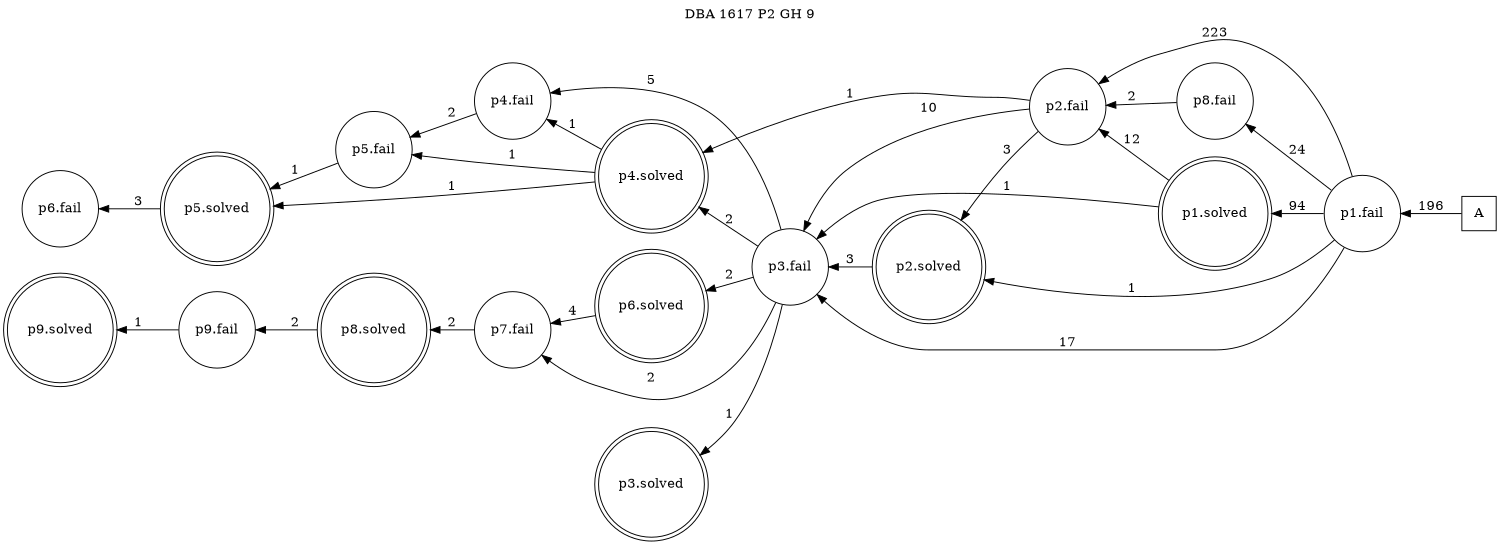 digraph DBA_1617_P2_GH_9 {
labelloc="tl"
label= " DBA 1617 P2 GH 9 "
rankdir="RL";
graph [ size=" 10 , 10 !"]

"A" [shape="square" label="A"]
"p1.fail" [shape="circle" label="p1.fail"]
"p2.fail" [shape="circle" label="p2.fail"]
"p1.solved" [shape="doublecircle" label="p1.solved"]
"p3.fail" [shape="circle" label="p3.fail"]
"p2.solved" [shape="doublecircle" label="p2.solved"]
"p4.fail" [shape="circle" label="p4.fail"]
"p4.solved" [shape="doublecircle" label="p4.solved"]
"p5.solved" [shape="doublecircle" label="p5.solved"]
"p6.fail" [shape="circle" label="p6.fail"]
"p8.fail" [shape="circle" label="p8.fail"]
"p5.fail" [shape="circle" label="p5.fail"]
"p6.solved" [shape="doublecircle" label="p6.solved"]
"p7.fail" [shape="circle" label="p7.fail"]
"p8.solved" [shape="doublecircle" label="p8.solved"]
"p9.fail" [shape="circle" label="p9.fail"]
"p9.solved" [shape="doublecircle" label="p9.solved"]
"p3.solved" [shape="doublecircle" label="p3.solved"]
"A" -> "p1.fail" [ label=196]
"p1.fail" -> "p2.fail" [ label=223]
"p1.fail" -> "p1.solved" [ label=94]
"p1.fail" -> "p3.fail" [ label=17]
"p1.fail" -> "p2.solved" [ label=1]
"p1.fail" -> "p8.fail" [ label=24]
"p2.fail" -> "p3.fail" [ label=10]
"p2.fail" -> "p2.solved" [ label=3]
"p2.fail" -> "p4.solved" [ label=1]
"p1.solved" -> "p2.fail" [ label=12]
"p1.solved" -> "p3.fail" [ label=1]
"p3.fail" -> "p4.fail" [ label=5]
"p3.fail" -> "p4.solved" [ label=2]
"p3.fail" -> "p6.solved" [ label=2]
"p3.fail" -> "p7.fail" [ label=2]
"p3.fail" -> "p3.solved" [ label=1]
"p2.solved" -> "p3.fail" [ label=3]
"p4.fail" -> "p5.fail" [ label=2]
"p4.solved" -> "p4.fail" [ label=1]
"p4.solved" -> "p5.solved" [ label=1]
"p4.solved" -> "p5.fail" [ label=1]
"p5.solved" -> "p6.fail" [ label=3]
"p8.fail" -> "p2.fail" [ label=2]
"p5.fail" -> "p5.solved" [ label=1]
"p6.solved" -> "p7.fail" [ label=4]
"p7.fail" -> "p8.solved" [ label=2]
"p8.solved" -> "p9.fail" [ label=2]
"p9.fail" -> "p9.solved" [ label=1]
}
